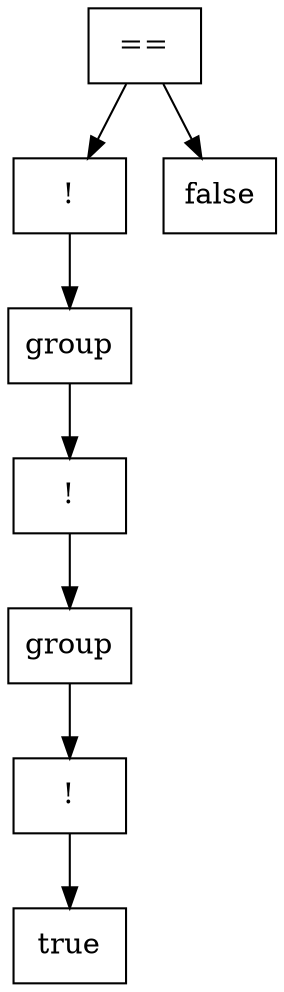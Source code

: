 digraph G {
node [shape=box];
node812265671 [label="=="];
node193064360 [label="!"];
node109961541 [label="group"];
node670700378 [label="!"];
node1190654826 [label="group"];
node1109371569 [label="!"];
node728890494 [label="true"];
node1109371569 -> node728890494;
node1190654826 -> node1109371569;
node670700378 -> node1190654826;
node109961541 -> node670700378;
node193064360 -> node109961541;
node1558600329 [label="false"];
node812265671 -> node193064360;
node812265671 -> node1558600329;
}
